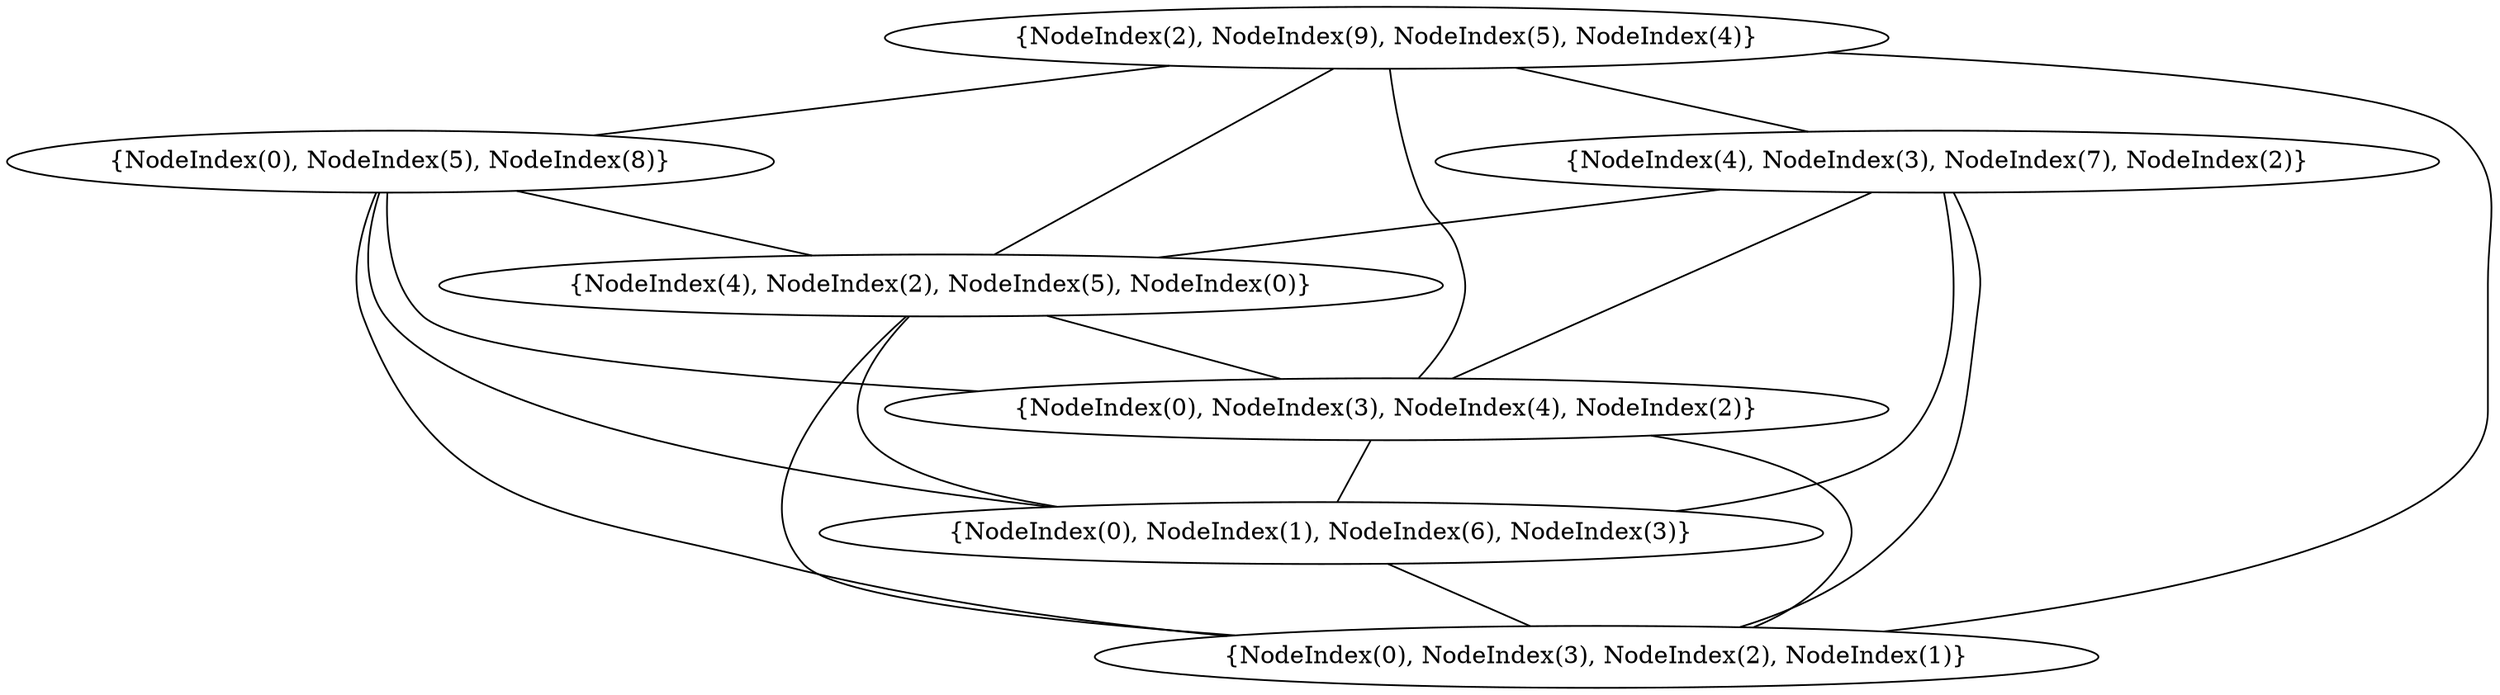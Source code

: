 graph {
    0 [ label = "{NodeIndex(0), NodeIndex(3), NodeIndex(2), NodeIndex(1)}" ]
    1 [ label = "{NodeIndex(0), NodeIndex(1), NodeIndex(6), NodeIndex(3)}" ]
    2 [ label = "{NodeIndex(0), NodeIndex(3), NodeIndex(4), NodeIndex(2)}" ]
    3 [ label = "{NodeIndex(4), NodeIndex(2), NodeIndex(5), NodeIndex(0)}" ]
    4 [ label = "{NodeIndex(0), NodeIndex(5), NodeIndex(8)}" ]
    5 [ label = "{NodeIndex(4), NodeIndex(3), NodeIndex(7), NodeIndex(2)}" ]
    6 [ label = "{NodeIndex(2), NodeIndex(9), NodeIndex(5), NodeIndex(4)}" ]
    1 -- 0 [ ]
    2 -- 0 [ ]
    2 -- 1 [ ]
    3 -- 0 [ ]
    3 -- 1 [ ]
    3 -- 2 [ ]
    4 -- 0 [ ]
    4 -- 1 [ ]
    4 -- 2 [ ]
    4 -- 3 [ ]
    5 -- 0 [ ]
    5 -- 1 [ ]
    5 -- 2 [ ]
    5 -- 3 [ ]
    6 -- 0 [ ]
    6 -- 2 [ ]
    6 -- 3 [ ]
    6 -- 4 [ ]
    6 -- 5 [ ]
}
